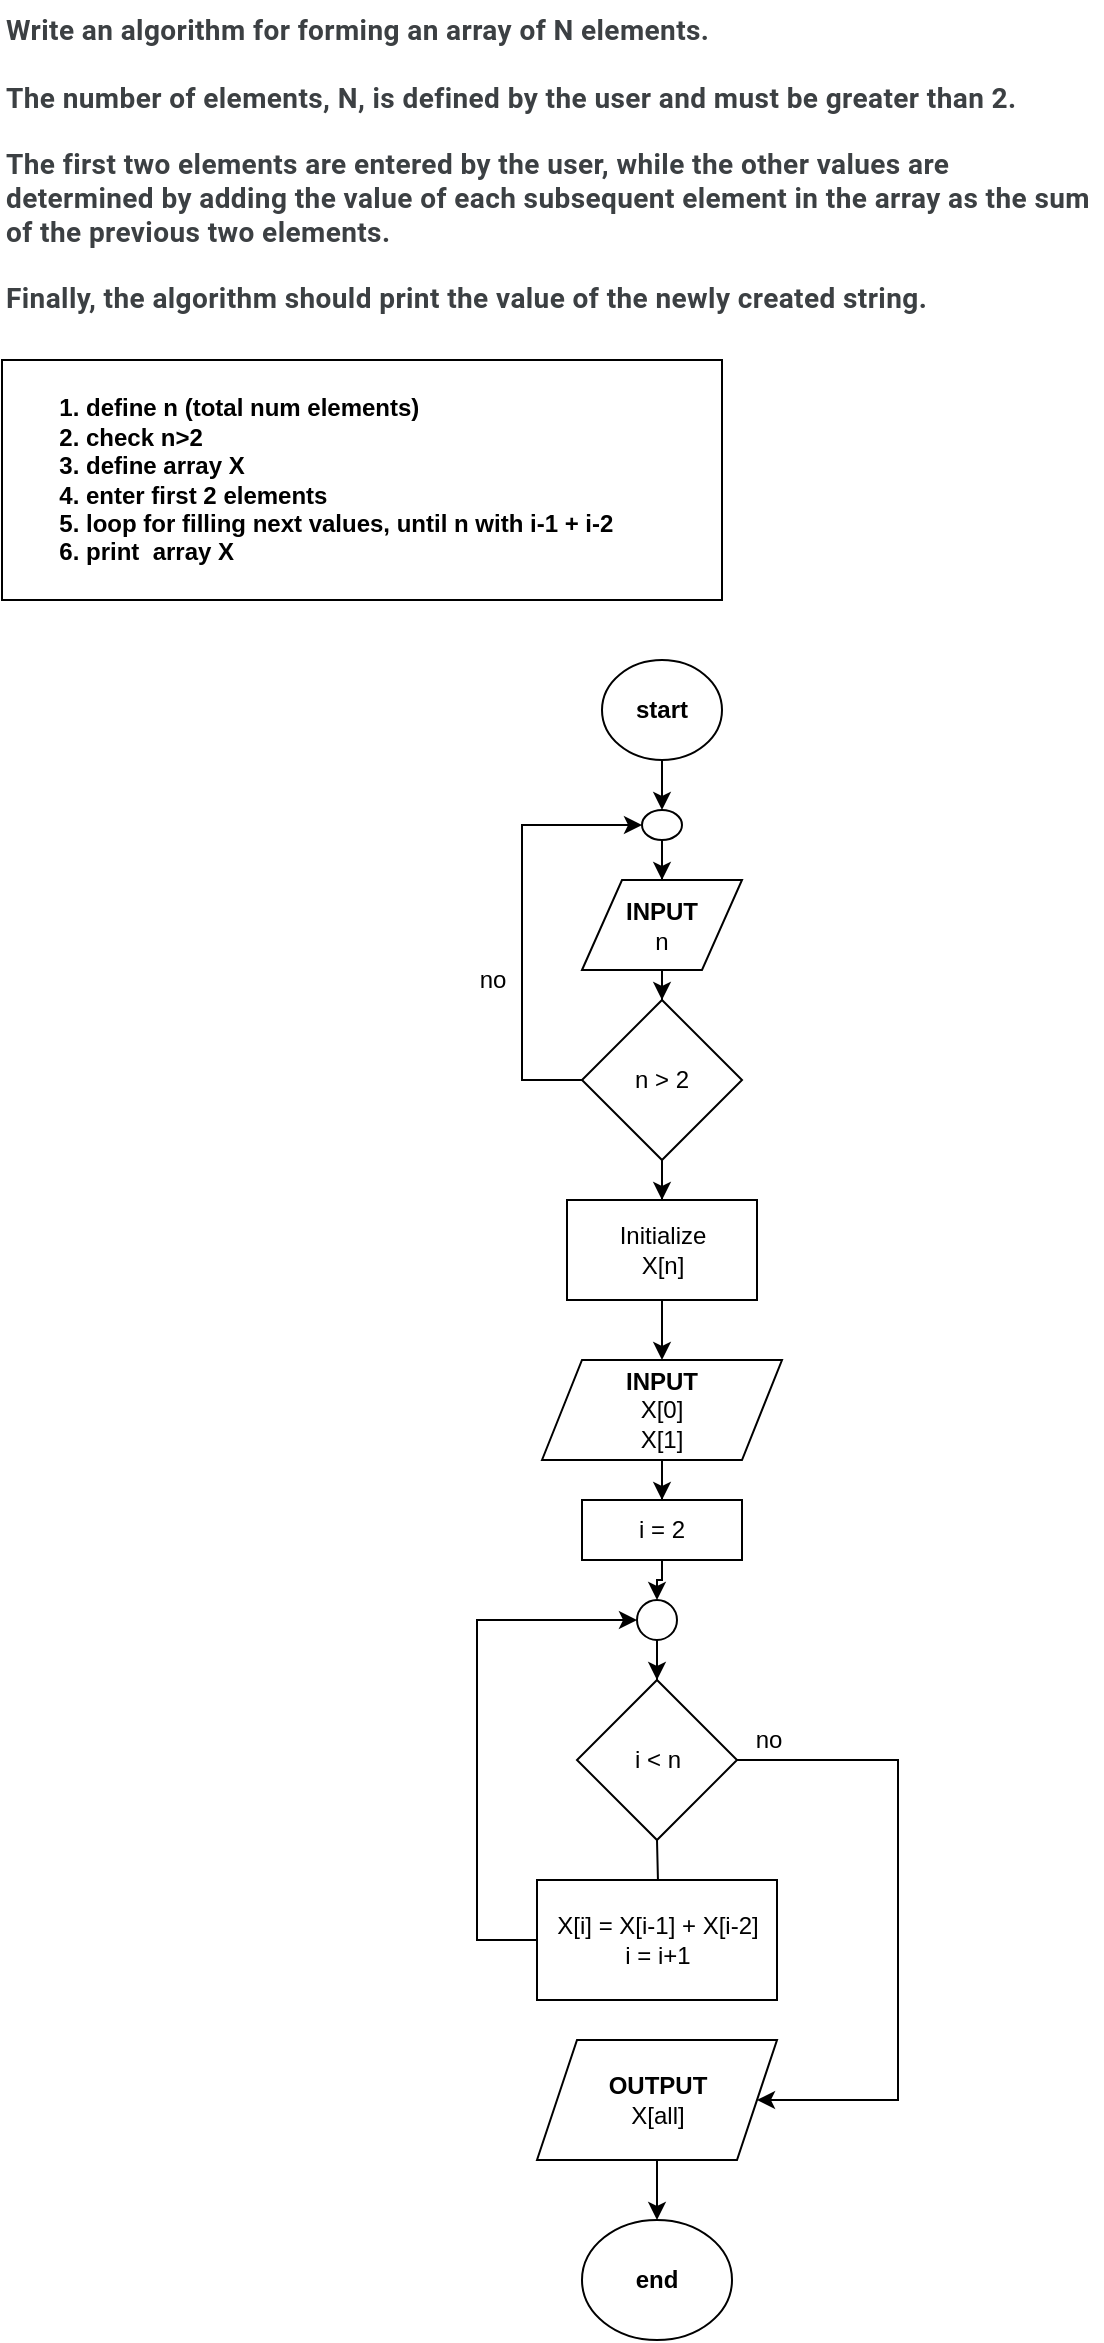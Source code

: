 <mxfile version="14.1.8" type="device"><diagram id="GjFs34HMX5QWR97B4fKM" name="Page-1"><mxGraphModel dx="1264" dy="592" grid="1" gridSize="10" guides="1" tooltips="1" connect="1" arrows="1" fold="1" page="1" pageScale="1" pageWidth="850" pageHeight="1100" math="0" shadow="0"><root><mxCell id="0"/><mxCell id="1" parent="0"/><mxCell id="4KG7YG_dcCL69FVLDV8C-1" value="&lt;font style=&quot;color: rgb(60 , 64 , 67) ; font-family: &amp;#34;roboto&amp;#34; , &amp;#34;arial&amp;#34; , sans-serif ; font-size: 14px ; font-style: normal ; letter-spacing: 0.2px ; text-indent: 0px ; text-transform: none ; word-spacing: 0px ; vertical-align: inherit&quot;&gt;Write an algorithm for forming an array of N elements. &lt;br&gt;&lt;/font&gt;&lt;font style=&quot;color: rgb(60 , 64 , 67) ; font-family: &amp;#34;roboto&amp;#34; , &amp;#34;arial&amp;#34; , sans-serif ; font-size: 14px ; font-style: normal ; letter-spacing: 0.2px ; text-indent: 0px ; text-transform: none ; word-spacing: 0px ; vertical-align: inherit&quot;&gt;&lt;br&gt;The number of elements, N, is defined by the user and must be greater than 2. &lt;br&gt;&lt;br&gt;The first two elements are entered by the user, while the other values ​​are determined by adding the value of each subsequent element in the array as the sum of the previous two elements. &lt;br&gt;&lt;/font&gt;&lt;font style=&quot;color: rgb(60 , 64 , 67) ; font-family: &amp;#34;roboto&amp;#34; , &amp;#34;arial&amp;#34; , sans-serif ; font-size: 14px ; font-style: normal ; letter-spacing: 0.2px ; text-indent: 0px ; text-transform: none ; word-spacing: 0px ; vertical-align: inherit&quot;&gt;&lt;br&gt;Finally, the algorithm should print the value of the newly created string.&lt;/font&gt;" style="text;whiteSpace=wrap;html=1;fontStyle=1" parent="1" vertex="1"><mxGeometry x="20" y="10" width="550" height="80" as="geometry"/></mxCell><mxCell id="4KG7YG_dcCL69FVLDV8C-2" value="&lt;ol&gt;&lt;li&gt;define n (total num elements)&lt;/li&gt;&lt;li&gt;check n&amp;gt;2&lt;/li&gt;&lt;li&gt;define array X&lt;/li&gt;&lt;li&gt;enter first 2 elements&lt;/li&gt;&lt;li&gt;loop for filling next values, until n with i-1 + i-2&lt;/li&gt;&lt;li&gt;print&amp;nbsp; array X&lt;/li&gt;&lt;/ol&gt;" style="text;strokeColor=#000000;fillColor=none;html=1;whiteSpace=wrap;verticalAlign=middle;overflow=hidden;fontStyle=1" parent="1" vertex="1"><mxGeometry x="20" y="190" width="360" height="120" as="geometry"/></mxCell><mxCell id="4KG7YG_dcCL69FVLDV8C-14" value="" style="edgeStyle=orthogonalEdgeStyle;rounded=0;orthogonalLoop=1;jettySize=auto;html=1;" parent="1" source="4KG7YG_dcCL69FVLDV8C-5" target="4KG7YG_dcCL69FVLDV8C-13" edge="1"><mxGeometry relative="1" as="geometry"/></mxCell><mxCell id="4KG7YG_dcCL69FVLDV8C-5" value="start" style="ellipse;whiteSpace=wrap;html=1;strokeColor=#000000;fontStyle=1" parent="1" vertex="1"><mxGeometry x="320" y="340" width="60" height="50" as="geometry"/></mxCell><mxCell id="4KG7YG_dcCL69FVLDV8C-9" value="" style="edgeStyle=orthogonalEdgeStyle;rounded=0;orthogonalLoop=1;jettySize=auto;html=1;" parent="1" source="4KG7YG_dcCL69FVLDV8C-6" target="4KG7YG_dcCL69FVLDV8C-8" edge="1"><mxGeometry relative="1" as="geometry"/></mxCell><mxCell id="4KG7YG_dcCL69FVLDV8C-6" value="&lt;b&gt;INPUT&lt;/b&gt;&lt;br&gt;n" style="shape=parallelogram;perimeter=parallelogramPerimeter;whiteSpace=wrap;html=1;fixedSize=1;" parent="1" vertex="1"><mxGeometry x="310" y="450" width="80" height="45" as="geometry"/></mxCell><mxCell id="4KG7YG_dcCL69FVLDV8C-15" style="edgeStyle=orthogonalEdgeStyle;rounded=0;orthogonalLoop=1;jettySize=auto;html=1;entryX=0;entryY=0.5;entryDx=0;entryDy=0;" parent="1" source="4KG7YG_dcCL69FVLDV8C-8" target="4KG7YG_dcCL69FVLDV8C-13" edge="1"><mxGeometry relative="1" as="geometry"><Array as="points"><mxPoint x="280" y="550"/><mxPoint x="280" y="423"/></Array></mxGeometry></mxCell><mxCell id="4KG7YG_dcCL69FVLDV8C-23" value="" style="edgeStyle=orthogonalEdgeStyle;rounded=0;orthogonalLoop=1;jettySize=auto;html=1;" parent="1" source="4KG7YG_dcCL69FVLDV8C-8" target="4KG7YG_dcCL69FVLDV8C-22" edge="1"><mxGeometry relative="1" as="geometry"/></mxCell><mxCell id="4KG7YG_dcCL69FVLDV8C-8" value="n &amp;gt; 2" style="rhombus;whiteSpace=wrap;html=1;" parent="1" vertex="1"><mxGeometry x="310" y="510" width="80" height="80" as="geometry"/></mxCell><mxCell id="4KG7YG_dcCL69FVLDV8C-18" style="edgeStyle=orthogonalEdgeStyle;rounded=0;orthogonalLoop=1;jettySize=auto;html=1;" parent="1" source="4KG7YG_dcCL69FVLDV8C-13" target="4KG7YG_dcCL69FVLDV8C-6" edge="1"><mxGeometry relative="1" as="geometry"/></mxCell><mxCell id="4KG7YG_dcCL69FVLDV8C-13" value="" style="ellipse;whiteSpace=wrap;html=1;fontStyle=1;" parent="1" vertex="1"><mxGeometry x="340" y="415" width="20" height="15" as="geometry"/></mxCell><mxCell id="4KG7YG_dcCL69FVLDV8C-19" value="no" style="text;html=1;align=center;verticalAlign=middle;resizable=0;points=[];autosize=1;" parent="1" vertex="1"><mxGeometry x="250" y="490" width="30" height="20" as="geometry"/></mxCell><mxCell id="4KG7YG_dcCL69FVLDV8C-25" value="" style="edgeStyle=orthogonalEdgeStyle;rounded=0;orthogonalLoop=1;jettySize=auto;html=1;" parent="1" source="4KG7YG_dcCL69FVLDV8C-22" target="4KG7YG_dcCL69FVLDV8C-24" edge="1"><mxGeometry relative="1" as="geometry"/></mxCell><mxCell id="4KG7YG_dcCL69FVLDV8C-22" value="Initialize&lt;br&gt;X[n]" style="whiteSpace=wrap;html=1;" parent="1" vertex="1"><mxGeometry x="302.5" y="610" width="95" height="50" as="geometry"/></mxCell><mxCell id="E4Nmyah0K0KSsnNfZL8u-3" style="edgeStyle=orthogonalEdgeStyle;rounded=0;orthogonalLoop=1;jettySize=auto;html=1;entryX=0.5;entryY=0;entryDx=0;entryDy=0;" edge="1" parent="1" source="4KG7YG_dcCL69FVLDV8C-24" target="4KG7YG_dcCL69FVLDV8C-26"><mxGeometry relative="1" as="geometry"/></mxCell><mxCell id="4KG7YG_dcCL69FVLDV8C-24" value="&lt;b&gt;INPUT&lt;/b&gt;&lt;br&gt;X[0]&lt;br&gt;X[1]" style="shape=parallelogram;perimeter=parallelogramPerimeter;whiteSpace=wrap;html=1;fixedSize=1;" parent="1" vertex="1"><mxGeometry x="290" y="690" width="120" height="50" as="geometry"/></mxCell><mxCell id="4KG7YG_dcCL69FVLDV8C-39" style="edgeStyle=orthogonalEdgeStyle;rounded=0;orthogonalLoop=1;jettySize=auto;html=1;entryX=0.5;entryY=0;entryDx=0;entryDy=0;" parent="1" source="4KG7YG_dcCL69FVLDV8C-26" target="4KG7YG_dcCL69FVLDV8C-36" edge="1"><mxGeometry relative="1" as="geometry"><Array as="points"><mxPoint x="350" y="800"/><mxPoint x="348" y="800"/></Array></mxGeometry></mxCell><mxCell id="4KG7YG_dcCL69FVLDV8C-26" value="i = 2" style="whiteSpace=wrap;html=1;" parent="1" vertex="1"><mxGeometry x="310" y="760" width="80" height="30" as="geometry"/></mxCell><mxCell id="4KG7YG_dcCL69FVLDV8C-31" value="" style="edgeStyle=orthogonalEdgeStyle;rounded=0;orthogonalLoop=1;jettySize=auto;html=1;" parent="1" target="4KG7YG_dcCL69FVLDV8C-30" edge="1"><mxGeometry relative="1" as="geometry"><mxPoint x="347.5" y="930" as="sourcePoint"/></mxGeometry></mxCell><mxCell id="4KG7YG_dcCL69FVLDV8C-34" value="" style="edgeStyle=orthogonalEdgeStyle;rounded=0;orthogonalLoop=1;jettySize=auto;html=1;" parent="1" target="4KG7YG_dcCL69FVLDV8C-33" edge="1"><mxGeometry relative="1" as="geometry"><mxPoint x="377.5" y="880" as="sourcePoint"/><Array as="points"><mxPoint x="378" y="890"/><mxPoint x="468" y="890"/><mxPoint x="468" y="1060"/></Array></mxGeometry></mxCell><mxCell id="4KG7YG_dcCL69FVLDV8C-28" value="i &amp;lt; n" style="rhombus;whiteSpace=wrap;html=1;" parent="1" vertex="1"><mxGeometry x="307.5" y="850" width="80" height="80" as="geometry"/></mxCell><mxCell id="4KG7YG_dcCL69FVLDV8C-42" style="edgeStyle=orthogonalEdgeStyle;rounded=0;orthogonalLoop=1;jettySize=auto;html=1;entryX=0;entryY=0.5;entryDx=0;entryDy=0;" parent="1" source="4KG7YG_dcCL69FVLDV8C-30" target="4KG7YG_dcCL69FVLDV8C-36" edge="1"><mxGeometry relative="1" as="geometry"><Array as="points"><mxPoint x="257.5" y="980"/><mxPoint x="257.5" y="820"/></Array></mxGeometry></mxCell><mxCell id="4KG7YG_dcCL69FVLDV8C-30" value="X[i] = X[i-1] + X[i-2]&lt;br&gt;i = i+1" style="whiteSpace=wrap;html=1;" parent="1" vertex="1"><mxGeometry x="287.5" y="950" width="120" height="60" as="geometry"/></mxCell><mxCell id="4KG7YG_dcCL69FVLDV8C-45" value="" style="edgeStyle=orthogonalEdgeStyle;rounded=0;orthogonalLoop=1;jettySize=auto;html=1;" parent="1" source="4KG7YG_dcCL69FVLDV8C-33" target="4KG7YG_dcCL69FVLDV8C-44" edge="1"><mxGeometry relative="1" as="geometry"/></mxCell><mxCell id="4KG7YG_dcCL69FVLDV8C-33" value="&lt;b&gt;OUTPUT&lt;/b&gt;&lt;br&gt;X[all]" style="shape=parallelogram;perimeter=parallelogramPerimeter;whiteSpace=wrap;html=1;fixedSize=1;" parent="1" vertex="1"><mxGeometry x="287.5" y="1030" width="120" height="60" as="geometry"/></mxCell><mxCell id="4KG7YG_dcCL69FVLDV8C-41" style="edgeStyle=orthogonalEdgeStyle;rounded=0;orthogonalLoop=1;jettySize=auto;html=1;" parent="1" source="4KG7YG_dcCL69FVLDV8C-36" target="4KG7YG_dcCL69FVLDV8C-28" edge="1"><mxGeometry relative="1" as="geometry"/></mxCell><mxCell id="4KG7YG_dcCL69FVLDV8C-36" value="" style="ellipse;whiteSpace=wrap;html=1;aspect=fixed;strokeColor=#000000;" parent="1" vertex="1"><mxGeometry x="337.5" y="810" width="20" height="20" as="geometry"/></mxCell><mxCell id="4KG7YG_dcCL69FVLDV8C-43" value="no" style="text;html=1;align=center;verticalAlign=middle;resizable=0;points=[];autosize=1;" parent="1" vertex="1"><mxGeometry x="387.5" y="870" width="30" height="20" as="geometry"/></mxCell><mxCell id="4KG7YG_dcCL69FVLDV8C-44" value="&lt;b&gt;end&lt;/b&gt;" style="ellipse;whiteSpace=wrap;html=1;" parent="1" vertex="1"><mxGeometry x="310" y="1120" width="75" height="60" as="geometry"/></mxCell></root></mxGraphModel></diagram></mxfile>